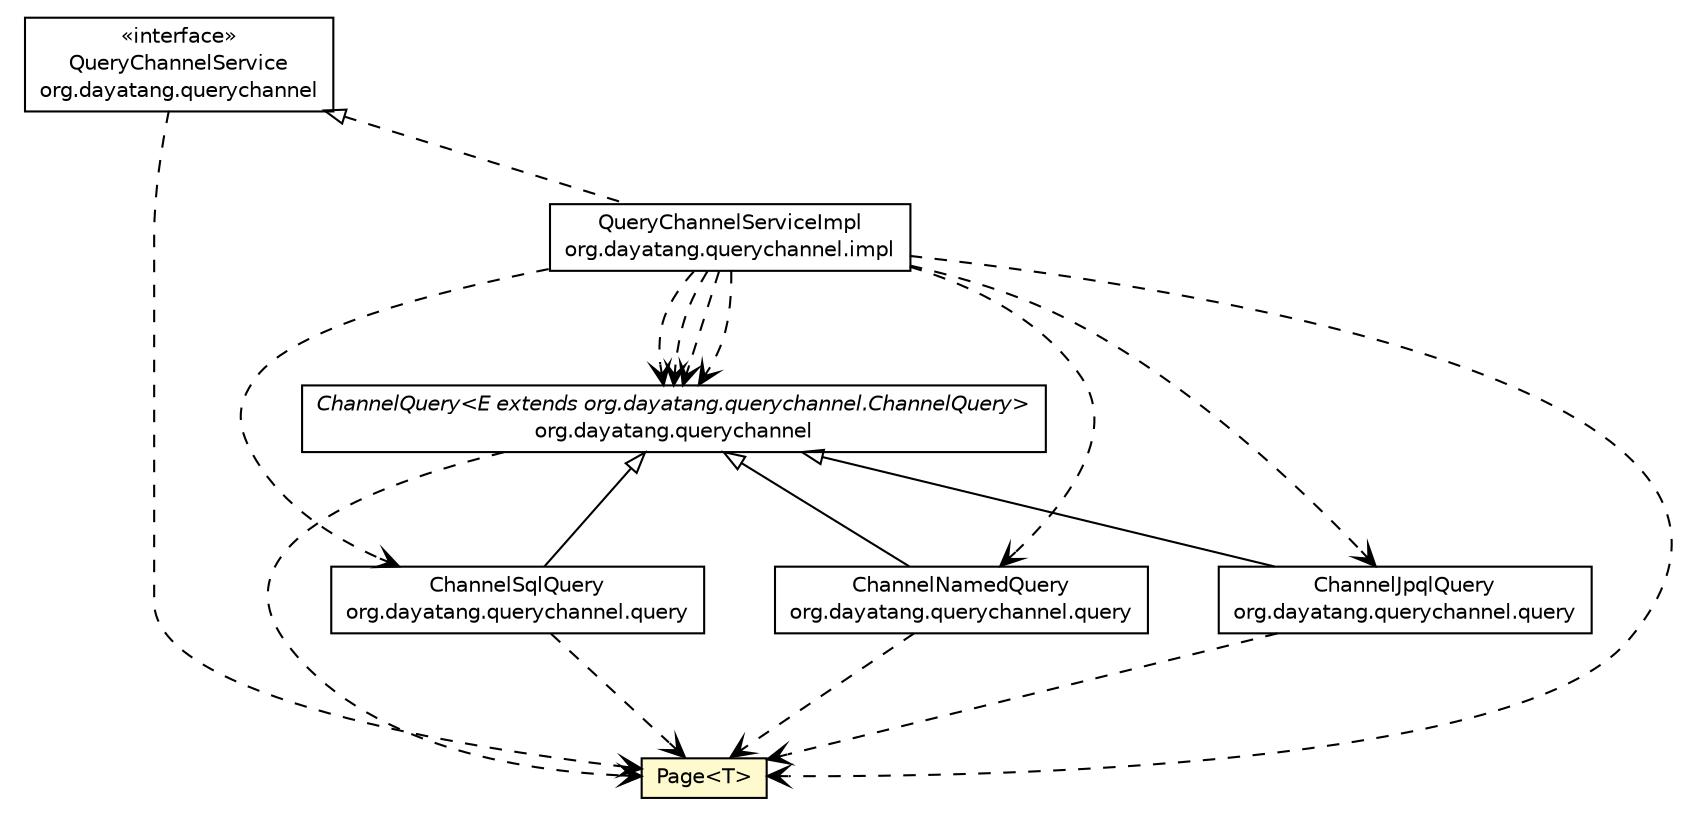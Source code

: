 #!/usr/local/bin/dot
#
# Class diagram 
# Generated by UMLGraph version R5_6_6-8-g8d7759 (http://www.umlgraph.org/)
#

digraph G {
	edge [fontname="Helvetica",fontsize=10,labelfontname="Helvetica",labelfontsize=10];
	node [fontname="Helvetica",fontsize=10,shape=plaintext];
	nodesep=0.25;
	ranksep=0.5;
	// org.dayatang.utils.Page<T>
	c76188 [label=<<table title="org.dayatang.utils.Page" border="0" cellborder="1" cellspacing="0" cellpadding="2" port="p" bgcolor="lemonChiffon" href="./Page.html">
		<tr><td><table border="0" cellspacing="0" cellpadding="1">
<tr><td align="center" balign="center"> Page&lt;T&gt; </td></tr>
		</table></td></tr>
		</table>>, URL="./Page.html", fontname="Helvetica", fontcolor="black", fontsize=10.0];
	// org.dayatang.querychannel.QueryChannelService
	c76381 [label=<<table title="org.dayatang.querychannel.QueryChannelService" border="0" cellborder="1" cellspacing="0" cellpadding="2" port="p" href="../querychannel/QueryChannelService.html">
		<tr><td><table border="0" cellspacing="0" cellpadding="1">
<tr><td align="center" balign="center"> &#171;interface&#187; </td></tr>
<tr><td align="center" balign="center"> QueryChannelService </td></tr>
<tr><td align="center" balign="center"> org.dayatang.querychannel </td></tr>
		</table></td></tr>
		</table>>, URL="../querychannel/QueryChannelService.html", fontname="Helvetica", fontcolor="black", fontsize=10.0];
	// org.dayatang.querychannel.ChannelQuery<E extends org.dayatang.querychannel.ChannelQuery>
	c76382 [label=<<table title="org.dayatang.querychannel.ChannelQuery" border="0" cellborder="1" cellspacing="0" cellpadding="2" port="p" href="../querychannel/ChannelQuery.html">
		<tr><td><table border="0" cellspacing="0" cellpadding="1">
<tr><td align="center" balign="center"><font face="Helvetica-Oblique"> ChannelQuery&lt;E extends org.dayatang.querychannel.ChannelQuery&gt; </font></td></tr>
<tr><td align="center" balign="center"> org.dayatang.querychannel </td></tr>
		</table></td></tr>
		</table>>, URL="../querychannel/ChannelQuery.html", fontname="Helvetica", fontcolor="black", fontsize=10.0];
	// org.dayatang.querychannel.impl.QueryChannelServiceImpl
	c76383 [label=<<table title="org.dayatang.querychannel.impl.QueryChannelServiceImpl" border="0" cellborder="1" cellspacing="0" cellpadding="2" port="p" href="../querychannel/impl/QueryChannelServiceImpl.html">
		<tr><td><table border="0" cellspacing="0" cellpadding="1">
<tr><td align="center" balign="center"> QueryChannelServiceImpl </td></tr>
<tr><td align="center" balign="center"> org.dayatang.querychannel.impl </td></tr>
		</table></td></tr>
		</table>>, URL="../querychannel/impl/QueryChannelServiceImpl.html", fontname="Helvetica", fontcolor="black", fontsize=10.0];
	// org.dayatang.querychannel.query.ChannelSqlQuery
	c76384 [label=<<table title="org.dayatang.querychannel.query.ChannelSqlQuery" border="0" cellborder="1" cellspacing="0" cellpadding="2" port="p" href="../querychannel/query/ChannelSqlQuery.html">
		<tr><td><table border="0" cellspacing="0" cellpadding="1">
<tr><td align="center" balign="center"> ChannelSqlQuery </td></tr>
<tr><td align="center" balign="center"> org.dayatang.querychannel.query </td></tr>
		</table></td></tr>
		</table>>, URL="../querychannel/query/ChannelSqlQuery.html", fontname="Helvetica", fontcolor="black", fontsize=10.0];
	// org.dayatang.querychannel.query.ChannelNamedQuery
	c76385 [label=<<table title="org.dayatang.querychannel.query.ChannelNamedQuery" border="0" cellborder="1" cellspacing="0" cellpadding="2" port="p" href="../querychannel/query/ChannelNamedQuery.html">
		<tr><td><table border="0" cellspacing="0" cellpadding="1">
<tr><td align="center" balign="center"> ChannelNamedQuery </td></tr>
<tr><td align="center" balign="center"> org.dayatang.querychannel.query </td></tr>
		</table></td></tr>
		</table>>, URL="../querychannel/query/ChannelNamedQuery.html", fontname="Helvetica", fontcolor="black", fontsize=10.0];
	// org.dayatang.querychannel.query.ChannelJpqlQuery
	c76386 [label=<<table title="org.dayatang.querychannel.query.ChannelJpqlQuery" border="0" cellborder="1" cellspacing="0" cellpadding="2" port="p" href="../querychannel/query/ChannelJpqlQuery.html">
		<tr><td><table border="0" cellspacing="0" cellpadding="1">
<tr><td align="center" balign="center"> ChannelJpqlQuery </td></tr>
<tr><td align="center" balign="center"> org.dayatang.querychannel.query </td></tr>
		</table></td></tr>
		</table>>, URL="../querychannel/query/ChannelJpqlQuery.html", fontname="Helvetica", fontcolor="black", fontsize=10.0];
	//org.dayatang.querychannel.impl.QueryChannelServiceImpl implements org.dayatang.querychannel.QueryChannelService
	c76381:p -> c76383:p [dir=back,arrowtail=empty,style=dashed];
	//org.dayatang.querychannel.query.ChannelSqlQuery extends org.dayatang.querychannel.ChannelQuery<org.dayatang.querychannel.query.ChannelSqlQuery>
	c76382:p -> c76384:p [dir=back,arrowtail=empty];
	//org.dayatang.querychannel.query.ChannelNamedQuery extends org.dayatang.querychannel.ChannelQuery<org.dayatang.querychannel.query.ChannelNamedQuery>
	c76382:p -> c76385:p [dir=back,arrowtail=empty];
	//org.dayatang.querychannel.query.ChannelJpqlQuery extends org.dayatang.querychannel.ChannelQuery<org.dayatang.querychannel.query.ChannelJpqlQuery>
	c76382:p -> c76386:p [dir=back,arrowtail=empty];
	// org.dayatang.querychannel.QueryChannelService DEPEND org.dayatang.utils.Page<T>
	c76381:p -> c76188:p [taillabel="", label=" "headlabel="", fontname="Helvetica", fontcolor="black", fontsize=10.0, color="black", arrowhead=open, style=dashed];
	// org.dayatang.querychannel.ChannelQuery<E extends org.dayatang.querychannel.ChannelQuery> DEPEND org.dayatang.utils.Page<T>
	c76382:p -> c76188:p [taillabel="", label=" "headlabel="", fontname="Helvetica", fontcolor="black", fontsize=10.0, color="black", arrowhead=open, style=dashed];
	// org.dayatang.querychannel.impl.QueryChannelServiceImpl DEPEND org.dayatang.querychannel.query.ChannelJpqlQuery
	c76383:p -> c76386:p [taillabel="", label=" "headlabel="", fontname="Helvetica", fontcolor="black", fontsize=10.0, color="black", arrowhead=open, style=dashed];
	// org.dayatang.querychannel.impl.QueryChannelServiceImpl DEPEND org.dayatang.querychannel.query.ChannelNamedQuery
	c76383:p -> c76385:p [taillabel="", label=" "headlabel="", fontname="Helvetica", fontcolor="black", fontsize=10.0, color="black", arrowhead=open, style=dashed];
	// org.dayatang.querychannel.impl.QueryChannelServiceImpl DEPEND org.dayatang.utils.Page<T>
	c76383:p -> c76188:p [taillabel="", label=" "headlabel="", fontname="Helvetica", fontcolor="black", fontsize=10.0, color="black", arrowhead=open, style=dashed];
	// org.dayatang.querychannel.impl.QueryChannelServiceImpl DEPEND org.dayatang.querychannel.ChannelQuery<E extends org.dayatang.querychannel.ChannelQuery>
	c76383:p -> c76382:p [taillabel="", label=" "headlabel="", fontname="Helvetica", fontcolor="black", fontsize=10.0, color="black", arrowhead=open, style=dashed];
	// org.dayatang.querychannel.impl.QueryChannelServiceImpl DEPEND org.dayatang.querychannel.query.ChannelSqlQuery
	c76383:p -> c76384:p [taillabel="", label=" "headlabel="", fontname="Helvetica", fontcolor="black", fontsize=10.0, color="black", arrowhead=open, style=dashed];
	// org.dayatang.querychannel.impl.QueryChannelServiceImpl DEPEND org.dayatang.querychannel.ChannelQuery<E extends org.dayatang.querychannel.ChannelQuery>
	c76383:p -> c76382:p [taillabel="", label=" "headlabel="", fontname="Helvetica", fontcolor="black", fontsize=10.0, color="black", arrowhead=open, style=dashed];
	// org.dayatang.querychannel.impl.QueryChannelServiceImpl DEPEND org.dayatang.querychannel.ChannelQuery<E extends org.dayatang.querychannel.ChannelQuery>
	c76383:p -> c76382:p [taillabel="", label=" "headlabel="", fontname="Helvetica", fontcolor="black", fontsize=10.0, color="black", arrowhead=open, style=dashed];
	// org.dayatang.querychannel.impl.QueryChannelServiceImpl DEPEND org.dayatang.querychannel.ChannelQuery<E extends org.dayatang.querychannel.ChannelQuery>
	c76383:p -> c76382:p [taillabel="", label=" "headlabel="", fontname="Helvetica", fontcolor="black", fontsize=10.0, color="black", arrowhead=open, style=dashed];
	// org.dayatang.querychannel.query.ChannelSqlQuery DEPEND org.dayatang.utils.Page<T>
	c76384:p -> c76188:p [taillabel="", label=" "headlabel="", fontname="Helvetica", fontcolor="black", fontsize=10.0, color="black", arrowhead=open, style=dashed];
	// org.dayatang.querychannel.query.ChannelNamedQuery DEPEND org.dayatang.utils.Page<T>
	c76385:p -> c76188:p [taillabel="", label=" "headlabel="", fontname="Helvetica", fontcolor="black", fontsize=10.0, color="black", arrowhead=open, style=dashed];
	// org.dayatang.querychannel.query.ChannelJpqlQuery DEPEND org.dayatang.utils.Page<T>
	c76386:p -> c76188:p [taillabel="", label=" "headlabel="", fontname="Helvetica", fontcolor="black", fontsize=10.0, color="black", arrowhead=open, style=dashed];
}

